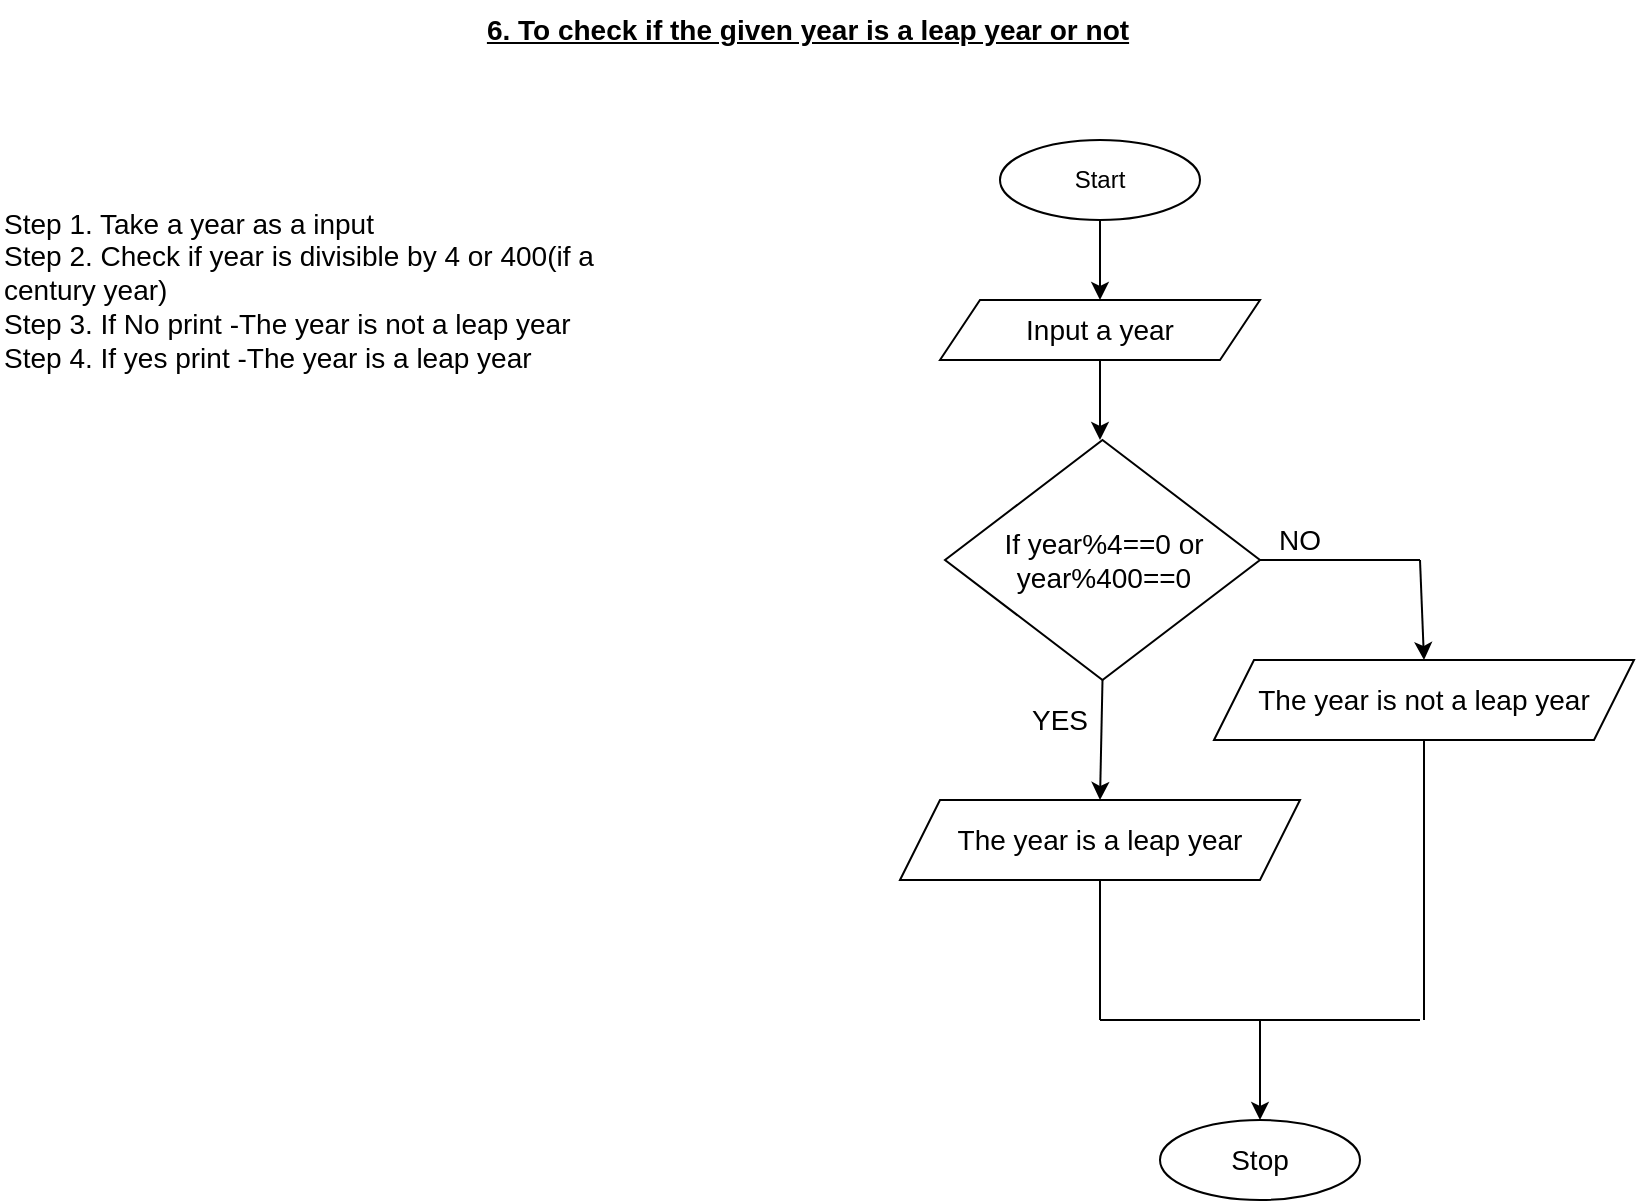 <mxfile version="13.9.9" type="device"><diagram id="C5RBs43oDa-KdzZeNtuy" name="Page-1"><mxGraphModel dx="1024" dy="584" grid="1" gridSize="10" guides="1" tooltips="1" connect="1" arrows="1" fold="1" page="1" pageScale="1" pageWidth="827" pageHeight="1169" math="0" shadow="0"><root><mxCell id="WIyWlLk6GJQsqaUBKTNV-0"/><mxCell id="WIyWlLk6GJQsqaUBKTNV-1" parent="WIyWlLk6GJQsqaUBKTNV-0"/><mxCell id="X4iVHFKAy6pxmojh1b4H-0" value="&lt;font style=&quot;font-size: 14px&quot;&gt;&lt;b&gt;&lt;u&gt;6. To check if the given year is a leap year or not&lt;/u&gt;&lt;/b&gt;&lt;/font&gt;" style="text;html=1;strokeColor=none;fillColor=none;align=center;verticalAlign=middle;whiteSpace=wrap;rounded=0;" vertex="1" parent="WIyWlLk6GJQsqaUBKTNV-1"><mxGeometry x="229" y="10" width="370" height="30" as="geometry"/></mxCell><mxCell id="X4iVHFKAy6pxmojh1b4H-1" value="Start" style="ellipse;whiteSpace=wrap;html=1;" vertex="1" parent="WIyWlLk6GJQsqaUBKTNV-1"><mxGeometry x="510" y="80" width="100" height="40" as="geometry"/></mxCell><mxCell id="X4iVHFKAy6pxmojh1b4H-2" value="" style="endArrow=classic;html=1;exitX=0.5;exitY=1;exitDx=0;exitDy=0;" edge="1" parent="WIyWlLk6GJQsqaUBKTNV-1" source="X4iVHFKAy6pxmojh1b4H-1"><mxGeometry width="50" height="50" relative="1" as="geometry"><mxPoint x="390" y="250" as="sourcePoint"/><mxPoint x="560" y="160" as="targetPoint"/><Array as="points"/></mxGeometry></mxCell><mxCell id="X4iVHFKAy6pxmojh1b4H-3" value="&lt;font style=&quot;font-size: 14px&quot;&gt;Input a year&lt;/font&gt;" style="shape=parallelogram;perimeter=parallelogramPerimeter;whiteSpace=wrap;html=1;fixedSize=1;" vertex="1" parent="WIyWlLk6GJQsqaUBKTNV-1"><mxGeometry x="480" y="160" width="160" height="30" as="geometry"/></mxCell><mxCell id="X4iVHFKAy6pxmojh1b4H-4" value="" style="endArrow=classic;html=1;exitX=0.5;exitY=1;exitDx=0;exitDy=0;" edge="1" parent="WIyWlLk6GJQsqaUBKTNV-1" source="X4iVHFKAy6pxmojh1b4H-3"><mxGeometry width="50" height="50" relative="1" as="geometry"><mxPoint x="390" y="250" as="sourcePoint"/><mxPoint x="560" y="230" as="targetPoint"/></mxGeometry></mxCell><mxCell id="X4iVHFKAy6pxmojh1b4H-5" value="&lt;font style=&quot;font-size: 14px&quot;&gt;If year%4==0 or&lt;br&gt;year%400==0&lt;/font&gt;" style="rhombus;whiteSpace=wrap;html=1;" vertex="1" parent="WIyWlLk6GJQsqaUBKTNV-1"><mxGeometry x="482.5" y="230" width="157.5" height="120" as="geometry"/></mxCell><mxCell id="X4iVHFKAy6pxmojh1b4H-6" value="" style="endArrow=none;html=1;exitX=1;exitY=0.5;exitDx=0;exitDy=0;" edge="1" parent="WIyWlLk6GJQsqaUBKTNV-1" source="X4iVHFKAy6pxmojh1b4H-5"><mxGeometry width="50" height="50" relative="1" as="geometry"><mxPoint x="390" y="230" as="sourcePoint"/><mxPoint x="720" y="290" as="targetPoint"/></mxGeometry></mxCell><mxCell id="X4iVHFKAy6pxmojh1b4H-7" value="" style="endArrow=classic;html=1;exitX=0.5;exitY=1;exitDx=0;exitDy=0;entryX=0.5;entryY=0;entryDx=0;entryDy=0;" edge="1" parent="WIyWlLk6GJQsqaUBKTNV-1" source="X4iVHFKAy6pxmojh1b4H-5" target="X4iVHFKAy6pxmojh1b4H-9"><mxGeometry width="50" height="50" relative="1" as="geometry"><mxPoint x="390" y="230" as="sourcePoint"/><mxPoint x="561" y="400" as="targetPoint"/></mxGeometry></mxCell><mxCell id="X4iVHFKAy6pxmojh1b4H-8" value="" style="endArrow=classic;html=1;entryX=0.5;entryY=0;entryDx=0;entryDy=0;" edge="1" parent="WIyWlLk6GJQsqaUBKTNV-1" target="X4iVHFKAy6pxmojh1b4H-10"><mxGeometry width="50" height="50" relative="1" as="geometry"><mxPoint x="720" y="290" as="sourcePoint"/><mxPoint x="720" y="320" as="targetPoint"/></mxGeometry></mxCell><mxCell id="X4iVHFKAy6pxmojh1b4H-9" value="&lt;font style=&quot;font-size: 14px&quot;&gt;The year is a leap year&lt;/font&gt;" style="shape=parallelogram;perimeter=parallelogramPerimeter;whiteSpace=wrap;html=1;fixedSize=1;" vertex="1" parent="WIyWlLk6GJQsqaUBKTNV-1"><mxGeometry x="460" y="410" width="200" height="40" as="geometry"/></mxCell><mxCell id="X4iVHFKAy6pxmojh1b4H-10" value="&lt;font style=&quot;font-size: 14px&quot;&gt;The year is not a leap year&lt;/font&gt;" style="shape=parallelogram;perimeter=parallelogramPerimeter;whiteSpace=wrap;html=1;fixedSize=1;" vertex="1" parent="WIyWlLk6GJQsqaUBKTNV-1"><mxGeometry x="617" y="340" width="210" height="40" as="geometry"/></mxCell><mxCell id="X4iVHFKAy6pxmojh1b4H-11" value="&lt;font style=&quot;font-size: 14px&quot;&gt;NO&lt;/font&gt;" style="text;html=1;strokeColor=none;fillColor=none;align=center;verticalAlign=middle;whiteSpace=wrap;rounded=0;" vertex="1" parent="WIyWlLk6GJQsqaUBKTNV-1"><mxGeometry x="640" y="270" width="40" height="20" as="geometry"/></mxCell><mxCell id="X4iVHFKAy6pxmojh1b4H-12" value="&lt;font style=&quot;font-size: 14px&quot;&gt;YES&lt;/font&gt;" style="text;html=1;strokeColor=none;fillColor=none;align=center;verticalAlign=middle;whiteSpace=wrap;rounded=0;" vertex="1" parent="WIyWlLk6GJQsqaUBKTNV-1"><mxGeometry x="520" y="360" width="40" height="20" as="geometry"/></mxCell><mxCell id="X4iVHFKAy6pxmojh1b4H-13" value="&lt;div&gt;&lt;span style=&quot;font-size: 14px&quot;&gt;Step 1. Take a year as a input&lt;/span&gt;&lt;br&gt;&lt;span style=&quot;font-size: 14px&quot;&gt;Step 2. Check if year is divisible by 4 or 400(if a century year)&lt;/span&gt;&lt;br&gt;&lt;span style=&quot;font-size: 14px&quot;&gt;Step 3. If No print -The year is not a leap year&lt;/span&gt;&lt;br&gt;&lt;span style=&quot;font-size: 14px&quot;&gt;Step 4. If yes print -The year is a leap year&lt;/span&gt;&lt;br&gt;&lt;/div&gt;" style="text;html=1;strokeColor=none;fillColor=none;align=left;verticalAlign=middle;whiteSpace=wrap;rounded=0;" vertex="1" parent="WIyWlLk6GJQsqaUBKTNV-1"><mxGeometry x="10" y="110" width="320" height="90" as="geometry"/></mxCell><mxCell id="X4iVHFKAy6pxmojh1b4H-14" value="" style="endArrow=none;html=1;exitX=0.5;exitY=1;exitDx=0;exitDy=0;" edge="1" parent="WIyWlLk6GJQsqaUBKTNV-1" source="X4iVHFKAy6pxmojh1b4H-10"><mxGeometry width="50" height="50" relative="1" as="geometry"><mxPoint x="390" y="370" as="sourcePoint"/><mxPoint x="722" y="520" as="targetPoint"/></mxGeometry></mxCell><mxCell id="X4iVHFKAy6pxmojh1b4H-15" value="" style="endArrow=none;html=1;exitX=0.5;exitY=1;exitDx=0;exitDy=0;" edge="1" parent="WIyWlLk6GJQsqaUBKTNV-1" source="X4iVHFKAy6pxmojh1b4H-9"><mxGeometry width="50" height="50" relative="1" as="geometry"><mxPoint x="390" y="370" as="sourcePoint"/><mxPoint x="560" y="520" as="targetPoint"/></mxGeometry></mxCell><mxCell id="X4iVHFKAy6pxmojh1b4H-16" value="" style="endArrow=none;html=1;" edge="1" parent="WIyWlLk6GJQsqaUBKTNV-1"><mxGeometry width="50" height="50" relative="1" as="geometry"><mxPoint x="560" y="520" as="sourcePoint"/><mxPoint x="720" y="520" as="targetPoint"/></mxGeometry></mxCell><mxCell id="X4iVHFKAy6pxmojh1b4H-17" value="" style="endArrow=classic;html=1;" edge="1" parent="WIyWlLk6GJQsqaUBKTNV-1"><mxGeometry width="50" height="50" relative="1" as="geometry"><mxPoint x="640" y="520" as="sourcePoint"/><mxPoint x="640" y="570" as="targetPoint"/></mxGeometry></mxCell><mxCell id="X4iVHFKAy6pxmojh1b4H-18" value="&lt;font style=&quot;font-size: 14px&quot;&gt;Stop&lt;/font&gt;" style="ellipse;whiteSpace=wrap;html=1;" vertex="1" parent="WIyWlLk6GJQsqaUBKTNV-1"><mxGeometry x="590" y="570" width="100" height="40" as="geometry"/></mxCell></root></mxGraphModel></diagram></mxfile>